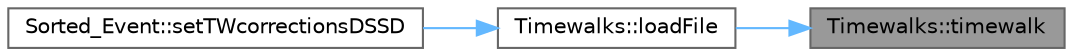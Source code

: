 digraph "Timewalks::timewalk"
{
 // LATEX_PDF_SIZE
  bgcolor="transparent";
  edge [fontname=Helvetica,fontsize=10,labelfontname=Helvetica,labelfontsize=10];
  node [fontname=Helvetica,fontsize=10,shape=box,height=0.2,width=0.4];
  rankdir="RL";
  Node1 [id="Node000001",label="Timewalks::timewalk",height=0.2,width=0.4,color="gray40", fillcolor="grey60", style="filled", fontcolor="black",tooltip=" "];
  Node1 -> Node2 [id="edge1_Node000001_Node000002",dir="back",color="steelblue1",style="solid",tooltip=" "];
  Node2 [id="Node000002",label="Timewalks::loadFile",height=0.2,width=0.4,color="grey40", fillcolor="white", style="filled",URL="$class_timewalks.html#a4292dfbeb4cff4c470bd04d2206dc28a",tooltip=" "];
  Node2 -> Node3 [id="edge2_Node000002_Node000003",dir="back",color="steelblue1",style="solid",tooltip=" "];
  Node3 [id="Node000003",label="Sorted_Event::setTWcorrectionsDSSD",height=0.2,width=0.4,color="grey40", fillcolor="white", style="filled",URL="$class_sorted___event.html#ae37ee47028e933026de2f3a2906f8564",tooltip=" "];
}
